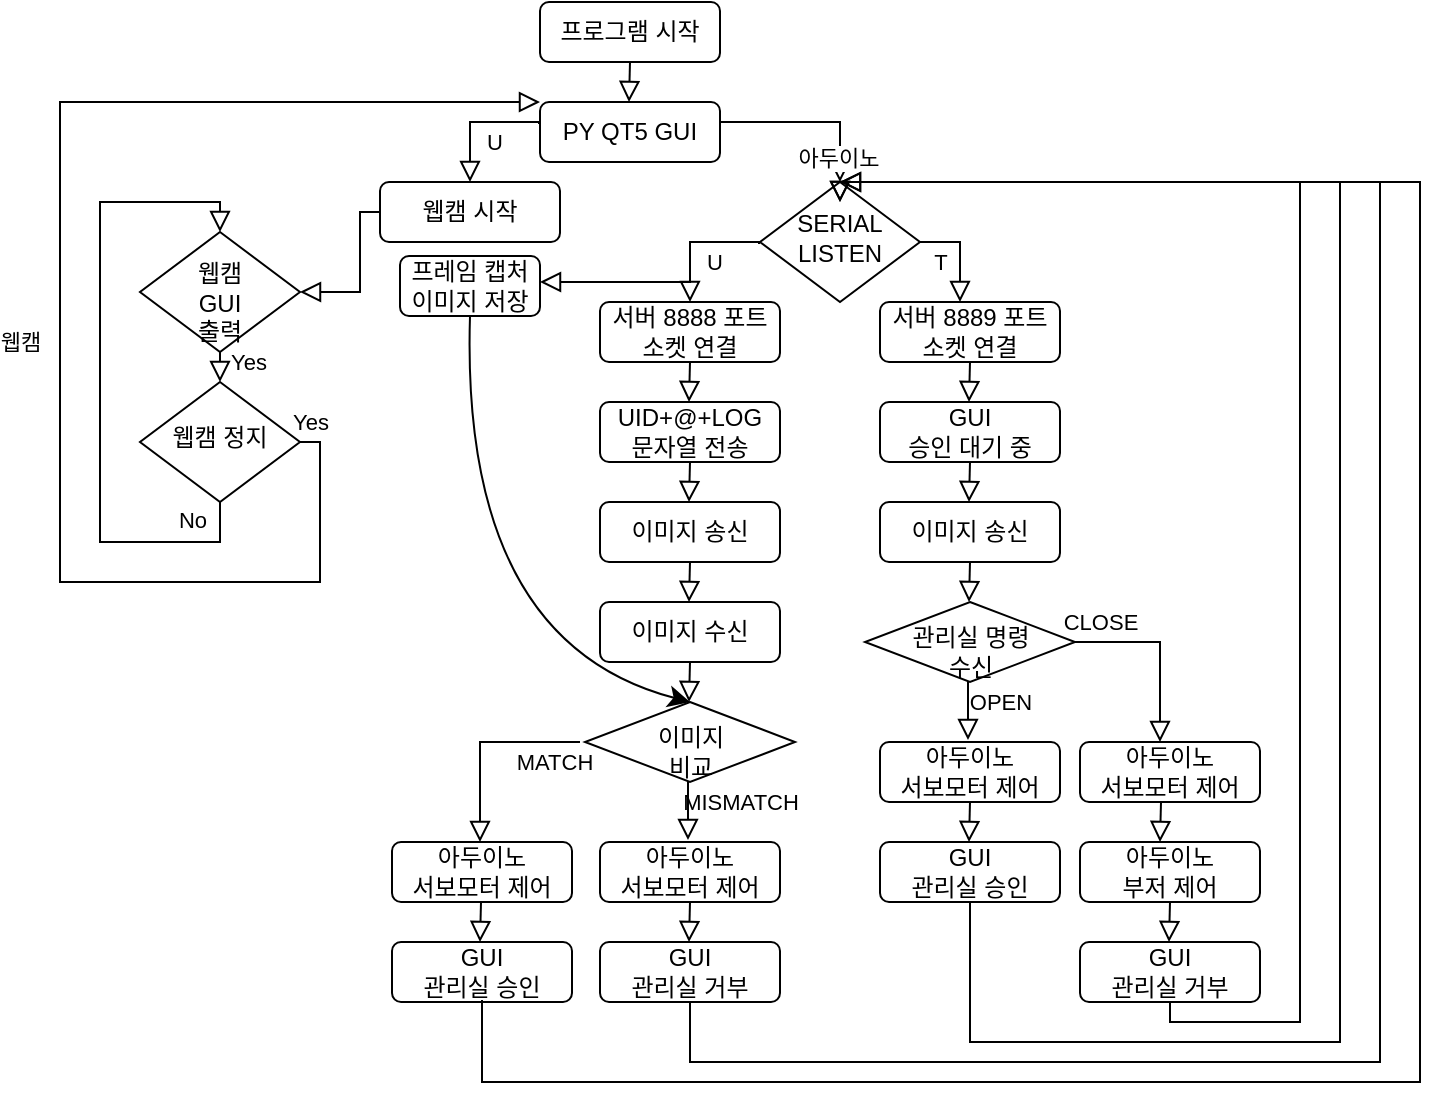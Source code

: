 <mxfile version="22.1.4" type="device">
  <diagram name="페이지-1" id="K5ZHX8CP5jT4fNm3No4B">
    <mxGraphModel dx="1674" dy="738" grid="1" gridSize="10" guides="1" tooltips="1" connect="1" arrows="1" fold="1" page="1" pageScale="1" pageWidth="827" pageHeight="1169" math="0" shadow="0">
      <root>
        <mxCell id="0" />
        <mxCell id="1" parent="0" />
        <mxCell id="YNPu8rS86Y1XCV5-OqWF-1" value="" style="rounded=0;html=1;jettySize=auto;orthogonalLoop=1;fontSize=11;endArrow=block;endFill=0;endSize=8;strokeWidth=1;shadow=0;labelBackgroundColor=none;edgeStyle=orthogonalEdgeStyle;exitX=1;exitY=0.25;exitDx=0;exitDy=0;" edge="1" parent="1" source="YNPu8rS86Y1XCV5-OqWF-3">
          <mxGeometry relative="1" as="geometry">
            <mxPoint x="500" y="105" as="sourcePoint" />
            <mxPoint x="480" y="135" as="targetPoint" />
            <Array as="points">
              <mxPoint x="420" y="105" />
              <mxPoint x="480" y="105" />
            </Array>
          </mxGeometry>
        </mxCell>
        <mxCell id="YNPu8rS86Y1XCV5-OqWF-2" value="아두이노" style="edgeLabel;html=1;align=center;verticalAlign=middle;resizable=0;points=[];" vertex="1" connectable="0" parent="YNPu8rS86Y1XCV5-OqWF-1">
          <mxGeometry x="-0.12" y="1" relative="1" as="geometry">
            <mxPoint x="21" y="19" as="offset" />
          </mxGeometry>
        </mxCell>
        <mxCell id="YNPu8rS86Y1XCV5-OqWF-3" value="PY QT5&amp;nbsp;GUI" style="rounded=1;whiteSpace=wrap;html=1;fontSize=12;glass=0;strokeWidth=1;shadow=0;" vertex="1" parent="1">
          <mxGeometry x="330" y="95" width="90" height="30" as="geometry" />
        </mxCell>
        <mxCell id="YNPu8rS86Y1XCV5-OqWF-4" value="프로그램 시작" style="rounded=1;whiteSpace=wrap;html=1;fontSize=12;glass=0;strokeWidth=1;shadow=0;" vertex="1" parent="1">
          <mxGeometry x="330" y="45" width="90" height="30" as="geometry" />
        </mxCell>
        <mxCell id="YNPu8rS86Y1XCV5-OqWF-5" value="" style="rounded=0;html=1;jettySize=auto;orthogonalLoop=1;fontSize=11;endArrow=block;endFill=0;endSize=8;strokeWidth=1;shadow=0;labelBackgroundColor=none;edgeStyle=orthogonalEdgeStyle;entryX=0.5;entryY=0;entryDx=0;entryDy=0;" edge="1" parent="1">
          <mxGeometry y="20" relative="1" as="geometry">
            <mxPoint as="offset" />
            <mxPoint x="374.5" y="95" as="targetPoint" />
            <mxPoint x="375" y="75" as="sourcePoint" />
          </mxGeometry>
        </mxCell>
        <mxCell id="YNPu8rS86Y1XCV5-OqWF-6" value="" style="rounded=0;html=1;jettySize=auto;orthogonalLoop=1;fontSize=11;endArrow=block;endFill=0;endSize=8;strokeWidth=1;shadow=0;labelBackgroundColor=none;edgeStyle=orthogonalEdgeStyle;exitX=0.5;exitY=1;exitDx=0;exitDy=0;entryX=0.5;entryY=0;entryDx=0;entryDy=0;" edge="1" parent="1" source="YNPu8rS86Y1XCV5-OqWF-42" target="YNPu8rS86Y1XCV5-OqWF-40">
          <mxGeometry relative="1" as="geometry">
            <mxPoint x="100" y="185" as="sourcePoint" />
            <mxPoint x="200" y="301.25" as="targetPoint" />
            <Array as="points">
              <mxPoint x="170" y="315" />
              <mxPoint x="110" y="315" />
              <mxPoint x="110" y="145" />
              <mxPoint x="170" y="145" />
            </Array>
          </mxGeometry>
        </mxCell>
        <mxCell id="YNPu8rS86Y1XCV5-OqWF-7" value="웹캠" style="edgeLabel;html=1;align=center;verticalAlign=middle;resizable=0;points=[];" vertex="1" connectable="0" parent="YNPu8rS86Y1XCV5-OqWF-6">
          <mxGeometry x="-0.12" y="1" relative="1" as="geometry">
            <mxPoint x="-39" y="-37" as="offset" />
          </mxGeometry>
        </mxCell>
        <mxCell id="YNPu8rS86Y1XCV5-OqWF-8" value="No" style="edgeLabel;html=1;align=center;verticalAlign=middle;resizable=0;points=[];" vertex="1" connectable="0" parent="YNPu8rS86Y1XCV5-OqWF-6">
          <mxGeometry x="-0.926" y="4" relative="1" as="geometry">
            <mxPoint x="-18" y="-3" as="offset" />
          </mxGeometry>
        </mxCell>
        <mxCell id="YNPu8rS86Y1XCV5-OqWF-9" value="SERIAL&lt;br&gt;LISTEN" style="rhombus;whiteSpace=wrap;html=1;shadow=0;fontFamily=Helvetica;fontSize=12;align=center;strokeWidth=1;spacing=6;spacingTop=-4;" vertex="1" parent="1">
          <mxGeometry x="440" y="135" width="80" height="60" as="geometry" />
        </mxCell>
        <mxCell id="YNPu8rS86Y1XCV5-OqWF-10" value="U" style="rounded=0;html=1;jettySize=auto;orthogonalLoop=1;fontSize=11;endArrow=block;endFill=0;endSize=8;strokeWidth=1;shadow=0;labelBackgroundColor=none;edgeStyle=orthogonalEdgeStyle;entryX=0.5;entryY=0;entryDx=0;entryDy=0;" edge="1" parent="1" target="YNPu8rS86Y1XCV5-OqWF-13">
          <mxGeometry x="-0.261" y="10" relative="1" as="geometry">
            <mxPoint as="offset" />
            <mxPoint x="439.5" y="166" as="sourcePoint" />
            <mxPoint x="439.5" y="186" as="targetPoint" />
            <Array as="points">
              <mxPoint x="440" y="165" />
              <mxPoint x="405" y="165" />
            </Array>
          </mxGeometry>
        </mxCell>
        <mxCell id="YNPu8rS86Y1XCV5-OqWF-11" value="T" style="edgeStyle=orthogonalEdgeStyle;rounded=0;html=1;jettySize=auto;orthogonalLoop=1;fontSize=11;endArrow=block;endFill=0;endSize=8;strokeWidth=1;shadow=0;labelBackgroundColor=none;exitX=1;exitY=0.5;exitDx=0;exitDy=0;" edge="1" parent="1">
          <mxGeometry x="0.2" y="-10" relative="1" as="geometry">
            <mxPoint as="offset" />
            <mxPoint x="520" y="165" as="sourcePoint" />
            <mxPoint x="540" y="195" as="targetPoint" />
            <Array as="points">
              <mxPoint x="540" y="165" />
            </Array>
          </mxGeometry>
        </mxCell>
        <mxCell id="YNPu8rS86Y1XCV5-OqWF-12" value="서버 8889 포트&lt;br style=&quot;border-color: var(--border-color);&quot;&gt;소켓 연결" style="rounded=1;whiteSpace=wrap;html=1;fontSize=12;glass=0;strokeWidth=1;shadow=0;" vertex="1" parent="1">
          <mxGeometry x="500" y="195" width="90" height="30" as="geometry" />
        </mxCell>
        <mxCell id="YNPu8rS86Y1XCV5-OqWF-13" value="서버 8888 포트&lt;br&gt;소켓 연결" style="rounded=1;whiteSpace=wrap;html=1;fontSize=12;glass=0;strokeWidth=1;shadow=0;" vertex="1" parent="1">
          <mxGeometry x="360" y="195" width="90" height="30" as="geometry" />
        </mxCell>
        <mxCell id="YNPu8rS86Y1XCV5-OqWF-14" value="UID+@+LOG &lt;br&gt;문자열 전송" style="rounded=1;whiteSpace=wrap;html=1;fontSize=12;glass=0;strokeWidth=1;shadow=0;" vertex="1" parent="1">
          <mxGeometry x="360" y="245" width="90" height="30" as="geometry" />
        </mxCell>
        <mxCell id="YNPu8rS86Y1XCV5-OqWF-15" value="이미지 송신" style="rounded=1;whiteSpace=wrap;html=1;fontSize=12;glass=0;strokeWidth=1;shadow=0;" vertex="1" parent="1">
          <mxGeometry x="360" y="295" width="90" height="30" as="geometry" />
        </mxCell>
        <mxCell id="YNPu8rS86Y1XCV5-OqWF-16" value="이미지 수신" style="rounded=1;whiteSpace=wrap;html=1;fontSize=12;glass=0;strokeWidth=1;shadow=0;" vertex="1" parent="1">
          <mxGeometry x="360" y="345" width="90" height="30" as="geometry" />
        </mxCell>
        <mxCell id="YNPu8rS86Y1XCV5-OqWF-17" value="" style="rounded=0;html=1;jettySize=auto;orthogonalLoop=1;fontSize=11;endArrow=block;endFill=0;endSize=8;strokeWidth=1;shadow=0;labelBackgroundColor=none;edgeStyle=orthogonalEdgeStyle;entryX=0.5;entryY=0;entryDx=0;entryDy=0;" edge="1" parent="1">
          <mxGeometry y="20" relative="1" as="geometry">
            <mxPoint as="offset" />
            <mxPoint x="404.5" y="245" as="targetPoint" />
            <mxPoint x="405" y="225" as="sourcePoint" />
          </mxGeometry>
        </mxCell>
        <mxCell id="YNPu8rS86Y1XCV5-OqWF-18" value="" style="rounded=0;html=1;jettySize=auto;orthogonalLoop=1;fontSize=11;endArrow=block;endFill=0;endSize=8;strokeWidth=1;shadow=0;labelBackgroundColor=none;edgeStyle=orthogonalEdgeStyle;entryX=0.5;entryY=0;entryDx=0;entryDy=0;" edge="1" parent="1">
          <mxGeometry y="20" relative="1" as="geometry">
            <mxPoint as="offset" />
            <mxPoint x="404.5" y="295" as="targetPoint" />
            <mxPoint x="405" y="275" as="sourcePoint" />
          </mxGeometry>
        </mxCell>
        <mxCell id="YNPu8rS86Y1XCV5-OqWF-19" value="" style="rounded=0;html=1;jettySize=auto;orthogonalLoop=1;fontSize=11;endArrow=block;endFill=0;endSize=8;strokeWidth=1;shadow=0;labelBackgroundColor=none;edgeStyle=orthogonalEdgeStyle;entryX=0.5;entryY=0;entryDx=0;entryDy=0;" edge="1" parent="1">
          <mxGeometry y="20" relative="1" as="geometry">
            <mxPoint as="offset" />
            <mxPoint x="404.5" y="345" as="targetPoint" />
            <mxPoint x="405" y="325" as="sourcePoint" />
          </mxGeometry>
        </mxCell>
        <mxCell id="YNPu8rS86Y1XCV5-OqWF-20" value="이미지 송신" style="rounded=1;whiteSpace=wrap;html=1;fontSize=12;glass=0;strokeWidth=1;shadow=0;" vertex="1" parent="1">
          <mxGeometry x="500" y="295" width="90" height="30" as="geometry" />
        </mxCell>
        <mxCell id="YNPu8rS86Y1XCV5-OqWF-21" value="" style="rounded=0;html=1;jettySize=auto;orthogonalLoop=1;fontSize=11;endArrow=block;endFill=0;endSize=8;strokeWidth=1;shadow=0;labelBackgroundColor=none;edgeStyle=orthogonalEdgeStyle;entryX=0.5;entryY=0;entryDx=0;entryDy=0;" edge="1" parent="1">
          <mxGeometry y="20" relative="1" as="geometry">
            <mxPoint as="offset" />
            <mxPoint x="544.5" y="245" as="targetPoint" />
            <mxPoint x="545" y="225" as="sourcePoint" />
          </mxGeometry>
        </mxCell>
        <mxCell id="YNPu8rS86Y1XCV5-OqWF-22" value="" style="rounded=0;html=1;jettySize=auto;orthogonalLoop=1;fontSize=11;endArrow=block;endFill=0;endSize=8;strokeWidth=1;shadow=0;labelBackgroundColor=none;edgeStyle=orthogonalEdgeStyle;entryX=0.5;entryY=0;entryDx=0;entryDy=0;" edge="1" parent="1">
          <mxGeometry y="20" relative="1" as="geometry">
            <mxPoint as="offset" />
            <mxPoint x="544.5" y="345" as="targetPoint" />
            <mxPoint x="545" y="325" as="sourcePoint" />
          </mxGeometry>
        </mxCell>
        <mxCell id="YNPu8rS86Y1XCV5-OqWF-23" value="아두이노&lt;br style=&quot;border-color: var(--border-color);&quot;&gt;서보모터 제어" style="rounded=1;whiteSpace=wrap;html=1;fontSize=12;glass=0;strokeWidth=1;shadow=0;" vertex="1" parent="1">
          <mxGeometry x="500" y="415" width="90" height="30" as="geometry" />
        </mxCell>
        <mxCell id="YNPu8rS86Y1XCV5-OqWF-24" value="&lt;br&gt;관리실 명령&lt;br style=&quot;border-color: var(--border-color);&quot;&gt;수신" style="rhombus;whiteSpace=wrap;html=1;shadow=0;fontFamily=Helvetica;fontSize=12;align=center;strokeWidth=1;spacing=6;spacingTop=-4;" vertex="1" parent="1">
          <mxGeometry x="492.5" y="345" width="105" height="40" as="geometry" />
        </mxCell>
        <mxCell id="YNPu8rS86Y1XCV5-OqWF-25" value="CLOSE" style="edgeStyle=orthogonalEdgeStyle;rounded=0;html=1;jettySize=auto;orthogonalLoop=1;fontSize=11;endArrow=block;endFill=0;endSize=8;strokeWidth=1;shadow=0;labelBackgroundColor=none;exitX=1;exitY=0.5;exitDx=0;exitDy=0;" edge="1" parent="1" target="YNPu8rS86Y1XCV5-OqWF-27">
          <mxGeometry x="-0.73" y="10" relative="1" as="geometry">
            <mxPoint as="offset" />
            <mxPoint x="597.5" y="365" as="sourcePoint" />
            <mxPoint x="617.5" y="395" as="targetPoint" />
            <Array as="points">
              <mxPoint x="640" y="365" />
            </Array>
          </mxGeometry>
        </mxCell>
        <mxCell id="YNPu8rS86Y1XCV5-OqWF-26" value="OPEN" style="rounded=0;html=1;jettySize=auto;orthogonalLoop=1;fontSize=11;endArrow=block;endFill=0;endSize=8;strokeWidth=1;shadow=0;labelBackgroundColor=none;edgeStyle=orthogonalEdgeStyle;" edge="1" parent="1">
          <mxGeometry x="-0.31" y="16" relative="1" as="geometry">
            <mxPoint as="offset" />
            <mxPoint x="544" y="385" as="sourcePoint" />
            <mxPoint x="544.5" y="414" as="targetPoint" />
            <Array as="points">
              <mxPoint x="544.5" y="414" />
            </Array>
          </mxGeometry>
        </mxCell>
        <mxCell id="YNPu8rS86Y1XCV5-OqWF-27" value="아두이노&lt;br&gt;서보모터 제어" style="rounded=1;whiteSpace=wrap;html=1;fontSize=12;glass=0;strokeWidth=1;shadow=0;" vertex="1" parent="1">
          <mxGeometry x="600" y="415" width="90" height="30" as="geometry" />
        </mxCell>
        <mxCell id="YNPu8rS86Y1XCV5-OqWF-28" value="아두이노 &lt;br&gt;부저 제어" style="rounded=1;whiteSpace=wrap;html=1;fontSize=12;glass=0;strokeWidth=1;shadow=0;" vertex="1" parent="1">
          <mxGeometry x="600" y="465" width="90" height="30" as="geometry" />
        </mxCell>
        <mxCell id="YNPu8rS86Y1XCV5-OqWF-29" value="" style="rounded=0;html=1;jettySize=auto;orthogonalLoop=1;fontSize=11;endArrow=block;endFill=0;endSize=8;strokeWidth=1;shadow=0;labelBackgroundColor=none;edgeStyle=orthogonalEdgeStyle;entryX=0.5;entryY=0;entryDx=0;entryDy=0;" edge="1" parent="1">
          <mxGeometry y="20" relative="1" as="geometry">
            <mxPoint as="offset" />
            <mxPoint x="544.5" y="465" as="targetPoint" />
            <mxPoint x="545" y="445" as="sourcePoint" />
          </mxGeometry>
        </mxCell>
        <mxCell id="YNPu8rS86Y1XCV5-OqWF-30" value="" style="rounded=0;html=1;jettySize=auto;orthogonalLoop=1;fontSize=11;endArrow=block;endFill=0;endSize=8;strokeWidth=1;shadow=0;labelBackgroundColor=none;edgeStyle=orthogonalEdgeStyle;entryX=0.5;entryY=0;entryDx=0;entryDy=0;" edge="1" parent="1">
          <mxGeometry y="20" relative="1" as="geometry">
            <mxPoint as="offset" />
            <mxPoint x="640" y="465" as="targetPoint" />
            <mxPoint x="640.5" y="445" as="sourcePoint" />
          </mxGeometry>
        </mxCell>
        <mxCell id="YNPu8rS86Y1XCV5-OqWF-31" value="" style="rounded=0;html=1;jettySize=auto;orthogonalLoop=1;fontSize=11;endArrow=block;endFill=0;endSize=8;strokeWidth=1;shadow=0;labelBackgroundColor=none;edgeStyle=orthogonalEdgeStyle;entryX=0.5;entryY=0;entryDx=0;entryDy=0;" edge="1" parent="1">
          <mxGeometry y="20" relative="1" as="geometry">
            <mxPoint as="offset" />
            <mxPoint x="544.5" y="295" as="targetPoint" />
            <mxPoint x="545" y="275" as="sourcePoint" />
          </mxGeometry>
        </mxCell>
        <mxCell id="YNPu8rS86Y1XCV5-OqWF-32" value="GUI &lt;br&gt;승인 대기 중" style="rounded=1;whiteSpace=wrap;html=1;fontSize=12;glass=0;strokeWidth=1;shadow=0;" vertex="1" parent="1">
          <mxGeometry x="500" y="245" width="90" height="30" as="geometry" />
        </mxCell>
        <mxCell id="YNPu8rS86Y1XCV5-OqWF-33" value="" style="rounded=0;html=1;jettySize=auto;orthogonalLoop=1;fontSize=11;endArrow=block;endFill=0;endSize=8;strokeWidth=1;shadow=0;labelBackgroundColor=none;edgeStyle=orthogonalEdgeStyle;" edge="1" parent="1">
          <mxGeometry y="20" relative="1" as="geometry">
            <mxPoint as="offset" />
            <mxPoint x="480" y="135" as="targetPoint" />
            <mxPoint x="545" y="495" as="sourcePoint" />
            <Array as="points">
              <mxPoint x="545" y="565" />
              <mxPoint x="730" y="565" />
              <mxPoint x="730" y="135" />
            </Array>
          </mxGeometry>
        </mxCell>
        <mxCell id="YNPu8rS86Y1XCV5-OqWF-34" value="GUI &lt;br&gt;관리실 승인" style="rounded=1;whiteSpace=wrap;html=1;fontSize=12;glass=0;strokeWidth=1;shadow=0;" vertex="1" parent="1">
          <mxGeometry x="500" y="465" width="90" height="30" as="geometry" />
        </mxCell>
        <mxCell id="YNPu8rS86Y1XCV5-OqWF-35" value="" style="rounded=0;html=1;jettySize=auto;orthogonalLoop=1;fontSize=11;endArrow=block;endFill=0;endSize=8;strokeWidth=1;shadow=0;labelBackgroundColor=none;edgeStyle=orthogonalEdgeStyle;" edge="1" parent="1">
          <mxGeometry y="20" relative="1" as="geometry">
            <mxPoint as="offset" />
            <mxPoint x="480" y="135" as="targetPoint" />
            <mxPoint x="645" y="545" as="sourcePoint" />
            <Array as="points">
              <mxPoint x="645" y="555" />
              <mxPoint x="710" y="555" />
              <mxPoint x="710" y="135" />
            </Array>
          </mxGeometry>
        </mxCell>
        <mxCell id="YNPu8rS86Y1XCV5-OqWF-36" value="GUI &lt;br&gt;관리실 거부" style="rounded=1;whiteSpace=wrap;html=1;fontSize=12;glass=0;strokeWidth=1;shadow=0;" vertex="1" parent="1">
          <mxGeometry x="600" y="515" width="90" height="30" as="geometry" />
        </mxCell>
        <mxCell id="YNPu8rS86Y1XCV5-OqWF-37" value="" style="rounded=0;html=1;jettySize=auto;orthogonalLoop=1;fontSize=11;endArrow=block;endFill=0;endSize=8;strokeWidth=1;shadow=0;labelBackgroundColor=none;edgeStyle=orthogonalEdgeStyle;entryX=0.5;entryY=0;entryDx=0;entryDy=0;" edge="1" parent="1">
          <mxGeometry y="20" relative="1" as="geometry">
            <mxPoint as="offset" />
            <mxPoint x="644.5" y="515" as="targetPoint" />
            <mxPoint x="645" y="495" as="sourcePoint" />
          </mxGeometry>
        </mxCell>
        <mxCell id="YNPu8rS86Y1XCV5-OqWF-38" value="U" style="rounded=0;html=1;jettySize=auto;orthogonalLoop=1;fontSize=11;endArrow=block;endFill=0;endSize=8;strokeWidth=1;shadow=0;labelBackgroundColor=none;edgeStyle=orthogonalEdgeStyle;entryX=0.5;entryY=0;entryDx=0;entryDy=0;" edge="1" parent="1" target="YNPu8rS86Y1XCV5-OqWF-39">
          <mxGeometry x="-0.261" y="10" relative="1" as="geometry">
            <mxPoint as="offset" />
            <mxPoint x="329.5" y="106" as="sourcePoint" />
            <mxPoint x="329.5" y="126" as="targetPoint" />
            <Array as="points">
              <mxPoint x="330" y="105" />
              <mxPoint x="295" y="105" />
            </Array>
          </mxGeometry>
        </mxCell>
        <mxCell id="YNPu8rS86Y1XCV5-OqWF-39" value="웹캠 시작" style="rounded=1;whiteSpace=wrap;html=1;fontSize=12;glass=0;strokeWidth=1;shadow=0;" vertex="1" parent="1">
          <mxGeometry x="250" y="135" width="90" height="30" as="geometry" />
        </mxCell>
        <mxCell id="YNPu8rS86Y1XCV5-OqWF-40" value="&lt;br&gt;웹캠&lt;br&gt;GUI&lt;br&gt;출력" style="rhombus;whiteSpace=wrap;html=1;shadow=0;fontFamily=Helvetica;fontSize=12;align=center;strokeWidth=1;spacing=6;spacingTop=-4;" vertex="1" parent="1">
          <mxGeometry x="130" y="160" width="80" height="60" as="geometry" />
        </mxCell>
        <mxCell id="YNPu8rS86Y1XCV5-OqWF-41" value="" style="rounded=0;html=1;jettySize=auto;orthogonalLoop=1;fontSize=11;endArrow=block;endFill=0;endSize=8;strokeWidth=1;shadow=0;labelBackgroundColor=none;edgeStyle=orthogonalEdgeStyle;entryX=1;entryY=0.5;entryDx=0;entryDy=0;exitX=0;exitY=0.5;exitDx=0;exitDy=0;" edge="1" parent="1" source="YNPu8rS86Y1XCV5-OqWF-39" target="YNPu8rS86Y1XCV5-OqWF-40">
          <mxGeometry y="20" relative="1" as="geometry">
            <mxPoint as="offset" />
            <mxPoint x="240" y="165" as="targetPoint" />
            <mxPoint x="240.5" y="145" as="sourcePoint" />
            <Array as="points">
              <mxPoint x="240" y="150" />
              <mxPoint x="240" y="190" />
            </Array>
          </mxGeometry>
        </mxCell>
        <mxCell id="YNPu8rS86Y1XCV5-OqWF-42" value="웹캠 정지" style="rhombus;whiteSpace=wrap;html=1;shadow=0;fontFamily=Helvetica;fontSize=12;align=center;strokeWidth=1;spacing=6;spacingTop=-4;" vertex="1" parent="1">
          <mxGeometry x="130" y="235" width="80" height="60" as="geometry" />
        </mxCell>
        <mxCell id="YNPu8rS86Y1XCV5-OqWF-43" value="" style="rounded=0;html=1;jettySize=auto;orthogonalLoop=1;fontSize=11;endArrow=block;endFill=0;endSize=8;strokeWidth=1;shadow=0;labelBackgroundColor=none;edgeStyle=orthogonalEdgeStyle;entryX=0.5;entryY=0;entryDx=0;entryDy=0;exitX=0.5;exitY=1;exitDx=0;exitDy=0;" edge="1" parent="1" source="YNPu8rS86Y1XCV5-OqWF-40">
          <mxGeometry y="20" relative="1" as="geometry">
            <mxPoint as="offset" />
            <mxPoint x="170" y="235" as="targetPoint" />
            <mxPoint x="170" y="225" as="sourcePoint" />
          </mxGeometry>
        </mxCell>
        <mxCell id="YNPu8rS86Y1XCV5-OqWF-44" value="Yes" style="edgeLabel;html=1;align=center;verticalAlign=middle;resizable=0;points=[];" vertex="1" connectable="0" parent="YNPu8rS86Y1XCV5-OqWF-43">
          <mxGeometry x="-0.067" relative="1" as="geometry">
            <mxPoint x="14" y="-2" as="offset" />
          </mxGeometry>
        </mxCell>
        <mxCell id="YNPu8rS86Y1XCV5-OqWF-45" value="" style="rounded=0;html=1;jettySize=auto;orthogonalLoop=1;fontSize=11;endArrow=block;endFill=0;endSize=8;strokeWidth=1;shadow=0;labelBackgroundColor=none;edgeStyle=orthogonalEdgeStyle;exitX=1;exitY=0.5;exitDx=0;exitDy=0;entryX=0;entryY=0;entryDx=0;entryDy=0;" edge="1" parent="1" source="YNPu8rS86Y1XCV5-OqWF-42" target="YNPu8rS86Y1XCV5-OqWF-3">
          <mxGeometry y="20" relative="1" as="geometry">
            <mxPoint as="offset" />
            <mxPoint x="220" y="95" as="targetPoint" />
            <mxPoint x="220" y="225" as="sourcePoint" />
            <Array as="points">
              <mxPoint x="220" y="265" />
              <mxPoint x="220" y="335" />
              <mxPoint x="90" y="335" />
              <mxPoint x="90" y="95" />
            </Array>
          </mxGeometry>
        </mxCell>
        <mxCell id="YNPu8rS86Y1XCV5-OqWF-46" value="Yes" style="edgeLabel;html=1;align=center;verticalAlign=middle;resizable=0;points=[];" vertex="1" connectable="0" parent="YNPu8rS86Y1XCV5-OqWF-45">
          <mxGeometry x="-0.067" relative="1" as="geometry">
            <mxPoint x="125" y="32" as="offset" />
          </mxGeometry>
        </mxCell>
        <mxCell id="YNPu8rS86Y1XCV5-OqWF-47" value="" style="rounded=0;html=1;jettySize=auto;orthogonalLoop=1;fontSize=11;endArrow=block;endFill=0;endSize=8;strokeWidth=1;shadow=0;labelBackgroundColor=none;edgeStyle=orthogonalEdgeStyle;" edge="1" parent="1">
          <mxGeometry x="-0.261" y="10" relative="1" as="geometry">
            <mxPoint as="offset" />
            <mxPoint x="440" y="165" as="sourcePoint" />
            <mxPoint x="330" y="185" as="targetPoint" />
            <Array as="points">
              <mxPoint x="405" y="165" />
              <mxPoint x="405" y="185" />
              <mxPoint x="330" y="185" />
            </Array>
          </mxGeometry>
        </mxCell>
        <mxCell id="YNPu8rS86Y1XCV5-OqWF-48" style="edgeStyle=none;curved=1;rounded=0;orthogonalLoop=1;jettySize=auto;html=1;fontSize=12;startSize=8;endSize=8;exitX=0.5;exitY=1;exitDx=0;exitDy=0;entryX=0.5;entryY=0;entryDx=0;entryDy=0;" edge="1" parent="1" source="YNPu8rS86Y1XCV5-OqWF-49" target="YNPu8rS86Y1XCV5-OqWF-52">
          <mxGeometry relative="1" as="geometry">
            <mxPoint x="400" y="385" as="targetPoint" />
            <mxPoint x="280" y="225" as="sourcePoint" />
            <Array as="points">
              <mxPoint x="290" y="365" />
            </Array>
          </mxGeometry>
        </mxCell>
        <mxCell id="YNPu8rS86Y1XCV5-OqWF-49" value="프레임 캡처&lt;br&gt;이미지 저장" style="rounded=1;whiteSpace=wrap;html=1;fontSize=12;glass=0;strokeWidth=1;shadow=0;" vertex="1" parent="1">
          <mxGeometry x="260" y="172" width="70" height="30" as="geometry" />
        </mxCell>
        <mxCell id="YNPu8rS86Y1XCV5-OqWF-50" value="" style="rounded=0;html=1;jettySize=auto;orthogonalLoop=1;fontSize=11;endArrow=block;endFill=0;endSize=8;strokeWidth=1;shadow=0;labelBackgroundColor=none;edgeStyle=orthogonalEdgeStyle;entryX=0.5;entryY=0;entryDx=0;entryDy=0;" edge="1" parent="1">
          <mxGeometry y="20" relative="1" as="geometry">
            <mxPoint as="offset" />
            <mxPoint x="404.5" y="395" as="targetPoint" />
            <mxPoint x="405" y="375" as="sourcePoint" />
          </mxGeometry>
        </mxCell>
        <mxCell id="YNPu8rS86Y1XCV5-OqWF-51" value="아두이노&lt;br style=&quot;border-color: var(--border-color);&quot;&gt;서보모터 제어" style="rounded=1;whiteSpace=wrap;html=1;fontSize=12;glass=0;strokeWidth=1;shadow=0;" vertex="1" parent="1">
          <mxGeometry x="360" y="465" width="90" height="30" as="geometry" />
        </mxCell>
        <mxCell id="YNPu8rS86Y1XCV5-OqWF-52" value="&lt;br&gt;이미지&lt;br&gt;비교" style="rhombus;whiteSpace=wrap;html=1;shadow=0;fontFamily=Helvetica;fontSize=12;align=center;strokeWidth=1;spacing=6;spacingTop=-4;" vertex="1" parent="1">
          <mxGeometry x="352.5" y="395" width="105" height="40" as="geometry" />
        </mxCell>
        <mxCell id="YNPu8rS86Y1XCV5-OqWF-53" value="MATCH" style="edgeStyle=orthogonalEdgeStyle;rounded=0;html=1;jettySize=auto;orthogonalLoop=1;fontSize=11;endArrow=block;endFill=0;endSize=8;strokeWidth=1;shadow=0;labelBackgroundColor=none;" edge="1" parent="1">
          <mxGeometry x="-0.73" y="10" relative="1" as="geometry">
            <mxPoint as="offset" />
            <mxPoint x="350" y="415" as="sourcePoint" />
            <mxPoint x="300" y="465" as="targetPoint" />
            <Array as="points">
              <mxPoint x="300" y="415" />
              <mxPoint x="300" y="465" />
            </Array>
          </mxGeometry>
        </mxCell>
        <mxCell id="YNPu8rS86Y1XCV5-OqWF-54" value="MISMATCH" style="rounded=0;html=1;jettySize=auto;orthogonalLoop=1;fontSize=11;endArrow=block;endFill=0;endSize=8;strokeWidth=1;shadow=0;labelBackgroundColor=none;edgeStyle=orthogonalEdgeStyle;" edge="1" parent="1">
          <mxGeometry x="-0.31" y="26" relative="1" as="geometry">
            <mxPoint as="offset" />
            <mxPoint x="404" y="435" as="sourcePoint" />
            <mxPoint x="404.5" y="464" as="targetPoint" />
            <Array as="points">
              <mxPoint x="404.5" y="464" />
            </Array>
          </mxGeometry>
        </mxCell>
        <mxCell id="YNPu8rS86Y1XCV5-OqWF-55" value="아두이노&lt;br&gt;서보모터 제어" style="rounded=1;whiteSpace=wrap;html=1;fontSize=12;glass=0;strokeWidth=1;shadow=0;" vertex="1" parent="1">
          <mxGeometry x="256" y="465" width="90" height="30" as="geometry" />
        </mxCell>
        <mxCell id="YNPu8rS86Y1XCV5-OqWF-56" value="GUI &lt;br&gt;관리실 거부" style="rounded=1;whiteSpace=wrap;html=1;fontSize=12;glass=0;strokeWidth=1;shadow=0;" vertex="1" parent="1">
          <mxGeometry x="360" y="515" width="90" height="30" as="geometry" />
        </mxCell>
        <mxCell id="YNPu8rS86Y1XCV5-OqWF-57" value="GUI &lt;br&gt;관리실 승인" style="rounded=1;whiteSpace=wrap;html=1;fontSize=12;glass=0;strokeWidth=1;shadow=0;" vertex="1" parent="1">
          <mxGeometry x="256" y="515" width="90" height="30" as="geometry" />
        </mxCell>
        <mxCell id="YNPu8rS86Y1XCV5-OqWF-58" value="" style="rounded=0;html=1;jettySize=auto;orthogonalLoop=1;fontSize=11;endArrow=block;endFill=0;endSize=8;strokeWidth=1;shadow=0;labelBackgroundColor=none;edgeStyle=orthogonalEdgeStyle;entryX=0.5;entryY=0;entryDx=0;entryDy=0;" edge="1" parent="1">
          <mxGeometry y="20" relative="1" as="geometry">
            <mxPoint as="offset" />
            <mxPoint x="404.5" y="515" as="targetPoint" />
            <mxPoint x="405" y="495" as="sourcePoint" />
          </mxGeometry>
        </mxCell>
        <mxCell id="YNPu8rS86Y1XCV5-OqWF-59" value="" style="rounded=0;html=1;jettySize=auto;orthogonalLoop=1;fontSize=11;endArrow=block;endFill=0;endSize=8;strokeWidth=1;shadow=0;labelBackgroundColor=none;edgeStyle=orthogonalEdgeStyle;entryX=0.5;entryY=0;entryDx=0;entryDy=0;" edge="1" parent="1">
          <mxGeometry y="20" relative="1" as="geometry">
            <mxPoint as="offset" />
            <mxPoint x="300" y="515" as="targetPoint" />
            <mxPoint x="300.5" y="495" as="sourcePoint" />
          </mxGeometry>
        </mxCell>
        <mxCell id="YNPu8rS86Y1XCV5-OqWF-60" value="" style="rounded=0;html=1;jettySize=auto;orthogonalLoop=1;fontSize=11;endArrow=block;endFill=0;endSize=8;strokeWidth=1;shadow=0;labelBackgroundColor=none;edgeStyle=orthogonalEdgeStyle;" edge="1" parent="1">
          <mxGeometry y="20" relative="1" as="geometry">
            <mxPoint as="offset" />
            <mxPoint x="480" y="145" as="targetPoint" />
            <mxPoint x="405" y="545" as="sourcePoint" />
            <Array as="points">
              <mxPoint x="405" y="575" />
              <mxPoint x="750" y="575" />
              <mxPoint x="750" y="135" />
            </Array>
          </mxGeometry>
        </mxCell>
        <mxCell id="YNPu8rS86Y1XCV5-OqWF-61" value="" style="rounded=0;html=1;jettySize=auto;orthogonalLoop=1;fontSize=11;endArrow=block;endFill=0;endSize=8;strokeWidth=1;shadow=0;labelBackgroundColor=none;edgeStyle=orthogonalEdgeStyle;" edge="1" parent="1">
          <mxGeometry y="20" relative="1" as="geometry">
            <mxPoint as="offset" />
            <mxPoint x="480" y="145" as="targetPoint" />
            <mxPoint x="301" y="544" as="sourcePoint" />
            <Array as="points">
              <mxPoint x="301" y="585" />
              <mxPoint x="770" y="585" />
              <mxPoint x="770" y="135" />
            </Array>
          </mxGeometry>
        </mxCell>
      </root>
    </mxGraphModel>
  </diagram>
</mxfile>

